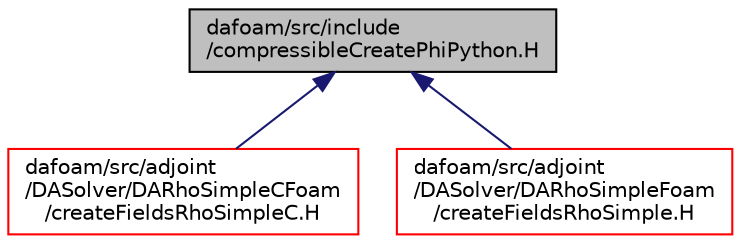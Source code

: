 digraph "dafoam/src/include/compressibleCreatePhiPython.H"
{
  bgcolor="transparent";
  edge [fontname="Helvetica",fontsize="10",labelfontname="Helvetica",labelfontsize="10"];
  node [fontname="Helvetica",fontsize="10",shape=record];
  Node1 [label="dafoam/src/include\l/compressibleCreatePhiPython.H",height=0.2,width=0.4,color="black", fillcolor="grey75", style="filled", fontcolor="black"];
  Node1 -> Node2 [dir="back",color="midnightblue",fontsize="10",style="solid",fontname="Helvetica"];
  Node2 [label="dafoam/src/adjoint\l/DASolver/DARhoSimpleCFoam\l/createFieldsRhoSimpleC.H",height=0.2,width=0.4,color="red",URL="$createFieldsRhoSimpleC_8H.html"];
  Node1 -> Node4 [dir="back",color="midnightblue",fontsize="10",style="solid",fontname="Helvetica"];
  Node4 [label="dafoam/src/adjoint\l/DASolver/DARhoSimpleFoam\l/createFieldsRhoSimple.H",height=0.2,width=0.4,color="red",URL="$createFieldsRhoSimple_8H.html"];
}
